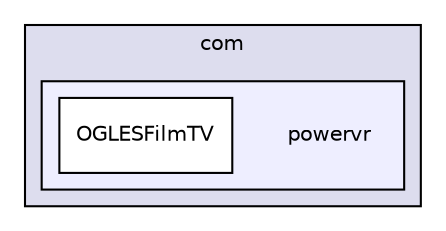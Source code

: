 digraph "PVR/SDK_3.4/Examples/Advanced/FilmTV/OGLES/Build/Android/src/com/powervr" {
  compound=true
  node [ fontsize="10", fontname="Helvetica"];
  edge [ labelfontsize="10", labelfontname="Helvetica"];
  subgraph clusterdir_5f858e8c8685f6ee28530a224858fc9c {
    graph [ bgcolor="#ddddee", pencolor="black", label="com" fontname="Helvetica", fontsize="10", URL="dir_5f858e8c8685f6ee28530a224858fc9c.html"]
  subgraph clusterdir_3d47d0be96eb2ec62ecc0e2df0518c66 {
    graph [ bgcolor="#eeeeff", pencolor="black", label="" URL="dir_3d47d0be96eb2ec62ecc0e2df0518c66.html"];
    dir_3d47d0be96eb2ec62ecc0e2df0518c66 [shape=plaintext label="powervr"];
    dir_d935b8f737775261014b2c59af014b32 [shape=box label="OGLESFilmTV" color="black" fillcolor="white" style="filled" URL="dir_d935b8f737775261014b2c59af014b32.html"];
  }
  }
}
